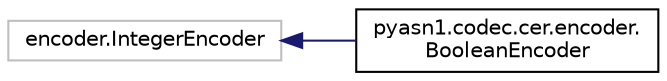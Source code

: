 digraph "Graphical Class Hierarchy"
{
 // LATEX_PDF_SIZE
  edge [fontname="Helvetica",fontsize="10",labelfontname="Helvetica",labelfontsize="10"];
  node [fontname="Helvetica",fontsize="10",shape=record];
  rankdir="LR";
  Node6989 [label="encoder.IntegerEncoder",height=0.2,width=0.4,color="grey75", fillcolor="white", style="filled",tooltip=" "];
  Node6989 -> Node0 [dir="back",color="midnightblue",fontsize="10",style="solid",fontname="Helvetica"];
  Node0 [label="pyasn1.codec.cer.encoder.\lBooleanEncoder",height=0.2,width=0.4,color="black", fillcolor="white", style="filled",URL="$classpyasn1_1_1codec_1_1cer_1_1encoder_1_1BooleanEncoder.html",tooltip=" "];
}
